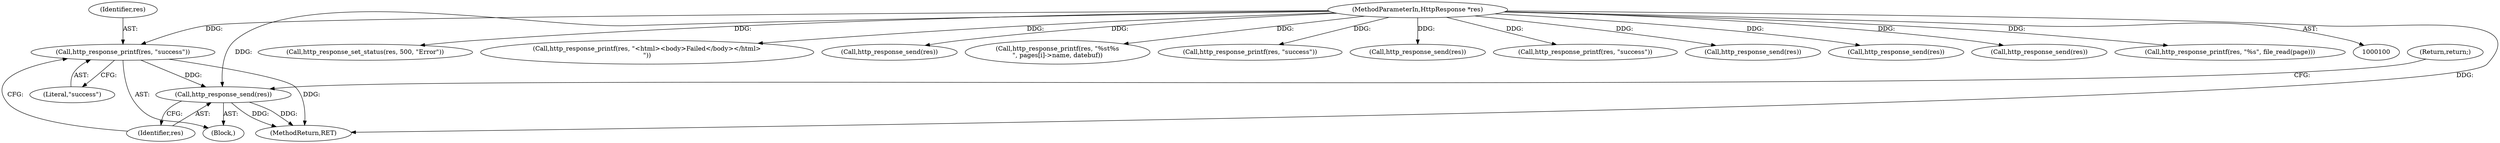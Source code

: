 digraph "0_didiwiki_5e5c796617e1712905dc5462b94bd5e6c08d15ea_0@pointer" {
"1000187" [label="(Call,http_response_printf(res, \"success\"))"];
"1000102" [label="(MethodParameterIn,HttpResponse *res)"];
"1000190" [label="(Call,http_response_send(res))"];
"1000354" [label="(MethodReturn,RET)"];
"1000344" [label="(Call,http_response_set_status(res, 500, \"Error\"))"];
"1000183" [label="(Block,)"];
"1000348" [label="(Call,http_response_printf(res, \"<html><body>Failed</body></html>\n\"))"];
"1000261" [label="(Call,http_response_send(res))"];
"1000332" [label="(Call,http_response_printf(res, \"%s\t%s\n\", pages[i]->name, datebuf))"];
"1000258" [label="(Call,http_response_printf(res, \"success\"))"];
"1000192" [label="(Return,return;)"];
"1000351" [label="(Call,http_response_send(res))"];
"1000222" [label="(Call,http_response_printf(res, \"success\"))"];
"1000149" [label="(Call,http_response_send(res))"];
"1000189" [label="(Literal,\"success\")"];
"1000187" [label="(Call,http_response_printf(res, \"success\"))"];
"1000102" [label="(MethodParameterIn,HttpResponse *res)"];
"1000225" [label="(Call,http_response_send(res))"];
"1000341" [label="(Call,http_response_send(res))"];
"1000191" [label="(Identifier,res)"];
"1000188" [label="(Identifier,res)"];
"1000190" [label="(Call,http_response_send(res))"];
"1000144" [label="(Call,http_response_printf(res, \"%s\", file_read(page)))"];
"1000187" -> "1000183"  [label="AST: "];
"1000187" -> "1000189"  [label="CFG: "];
"1000188" -> "1000187"  [label="AST: "];
"1000189" -> "1000187"  [label="AST: "];
"1000191" -> "1000187"  [label="CFG: "];
"1000187" -> "1000354"  [label="DDG: "];
"1000102" -> "1000187"  [label="DDG: "];
"1000187" -> "1000190"  [label="DDG: "];
"1000102" -> "1000100"  [label="AST: "];
"1000102" -> "1000354"  [label="DDG: "];
"1000102" -> "1000144"  [label="DDG: "];
"1000102" -> "1000149"  [label="DDG: "];
"1000102" -> "1000190"  [label="DDG: "];
"1000102" -> "1000222"  [label="DDG: "];
"1000102" -> "1000225"  [label="DDG: "];
"1000102" -> "1000258"  [label="DDG: "];
"1000102" -> "1000261"  [label="DDG: "];
"1000102" -> "1000332"  [label="DDG: "];
"1000102" -> "1000341"  [label="DDG: "];
"1000102" -> "1000344"  [label="DDG: "];
"1000102" -> "1000348"  [label="DDG: "];
"1000102" -> "1000351"  [label="DDG: "];
"1000190" -> "1000183"  [label="AST: "];
"1000190" -> "1000191"  [label="CFG: "];
"1000191" -> "1000190"  [label="AST: "];
"1000192" -> "1000190"  [label="CFG: "];
"1000190" -> "1000354"  [label="DDG: "];
"1000190" -> "1000354"  [label="DDG: "];
}
